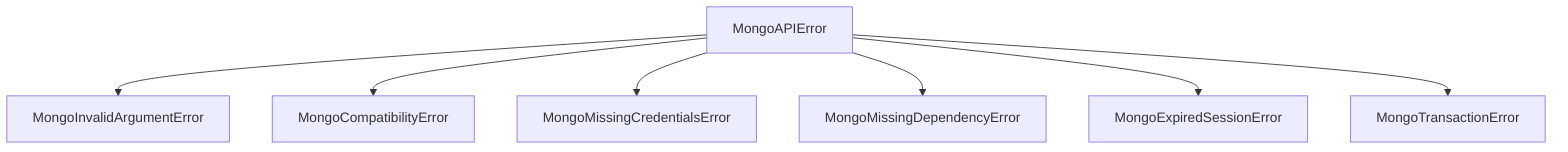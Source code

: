graph TD
    MongoAPIError --> MongoInvalidArgumentError
    MongoAPIError --> MongoCompatibilityError
    MongoAPIError --> MongoMissingCredentialsError
    MongoAPIError --> MongoMissingDependencyError
    MongoAPIError --> MongoExpiredSessionError
    MongoAPIError --> MongoTransactionError